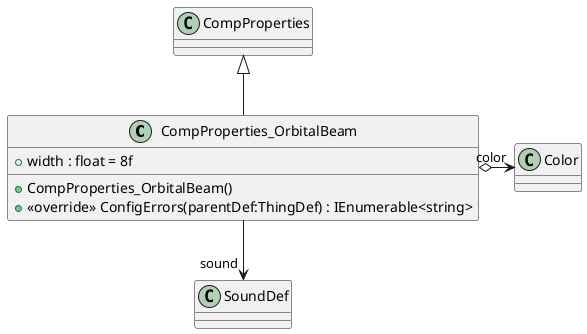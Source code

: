 @startuml
class CompProperties_OrbitalBeam {
    + width : float = 8f
    + CompProperties_OrbitalBeam()
    + <<override>> ConfigErrors(parentDef:ThingDef) : IEnumerable<string>
}
CompProperties <|-- CompProperties_OrbitalBeam
CompProperties_OrbitalBeam o-> "color" Color
CompProperties_OrbitalBeam --> "sound" SoundDef
@enduml
